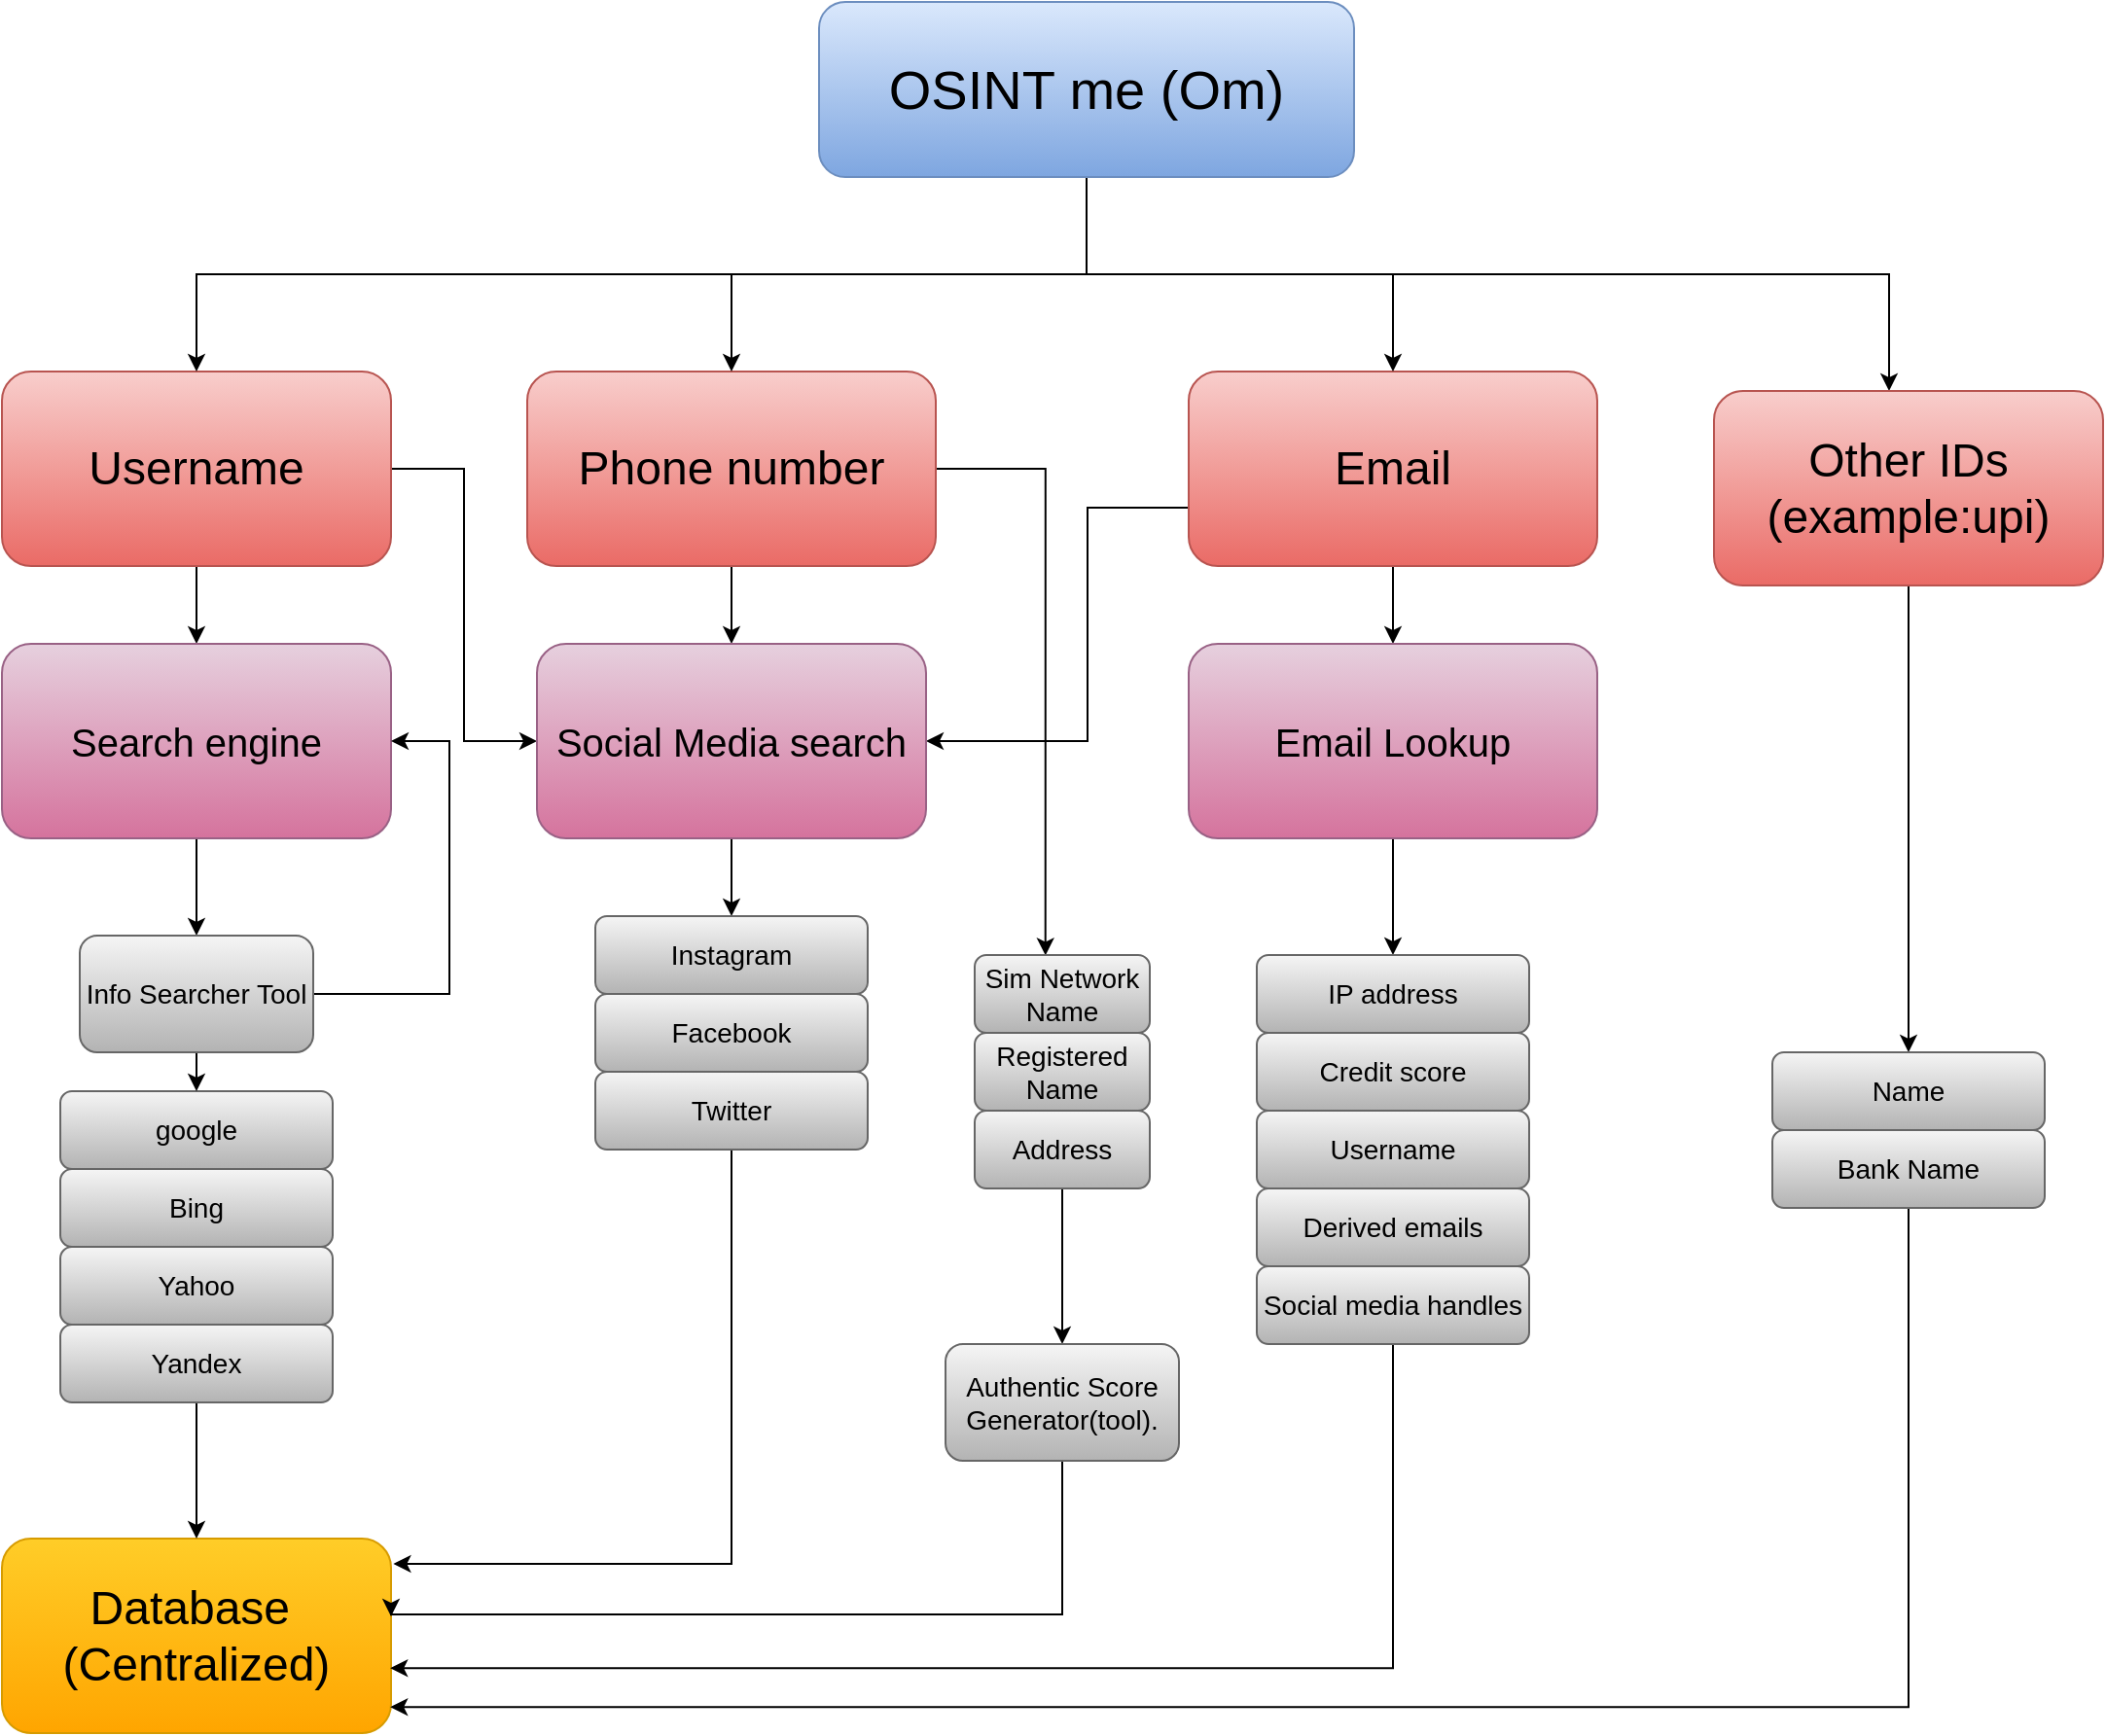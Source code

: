 <mxfile version="20.6.0" type="github">
  <diagram id="y32QRQLeE-h2w88of9bp" name="Page-1">
    <mxGraphModel dx="2333" dy="1981" grid="1" gridSize="10" guides="1" tooltips="1" connect="1" arrows="1" fold="1" page="1" pageScale="1" pageWidth="850" pageHeight="1100" math="0" shadow="0">
      <root>
        <mxCell id="0" />
        <mxCell id="1" parent="0" />
        <mxCell id="FPwjYm_Yo13kNJ0HPoff-21" style="edgeStyle=orthogonalEdgeStyle;rounded=0;orthogonalLoop=1;jettySize=auto;html=1;entryX=0.5;entryY=0;entryDx=0;entryDy=0;" parent="1" source="FPwjYm_Yo13kNJ0HPoff-1" target="FPwjYm_Yo13kNJ0HPoff-9" edge="1">
          <mxGeometry relative="1" as="geometry" />
        </mxCell>
        <mxCell id="RJ8ETu-vLiPewFTwWk4d-7" style="edgeStyle=orthogonalEdgeStyle;rounded=0;orthogonalLoop=1;jettySize=auto;html=1;entryX=0;entryY=0.5;entryDx=0;entryDy=0;" edge="1" parent="1" source="FPwjYm_Yo13kNJ0HPoff-1" target="FPwjYm_Yo13kNJ0HPoff-18">
          <mxGeometry relative="1" as="geometry" />
        </mxCell>
        <mxCell id="FPwjYm_Yo13kNJ0HPoff-1" value="&lt;font style=&quot;font-size: 24px;&quot;&gt;Username&lt;/font&gt;" style="rounded=1;whiteSpace=wrap;html=1;fillColor=#f8cecc;gradientColor=#ea6b66;strokeColor=#b85450;" parent="1" vertex="1">
          <mxGeometry x="-190" y="60" width="200" height="100" as="geometry" />
        </mxCell>
        <mxCell id="RJ8ETu-vLiPewFTwWk4d-17" style="edgeStyle=orthogonalEdgeStyle;rounded=0;orthogonalLoop=1;jettySize=auto;html=1;exitX=0.5;exitY=1;exitDx=0;exitDy=0;entryX=0.5;entryY=0;entryDx=0;entryDy=0;" edge="1" parent="1" source="FPwjYm_Yo13kNJ0HPoff-2" target="FPwjYm_Yo13kNJ0HPoff-18">
          <mxGeometry relative="1" as="geometry" />
        </mxCell>
        <mxCell id="RJ8ETu-vLiPewFTwWk4d-18" style="edgeStyle=orthogonalEdgeStyle;rounded=0;orthogonalLoop=1;jettySize=auto;html=1;entryX=0.404;entryY=0.005;entryDx=0;entryDy=0;entryPerimeter=0;" edge="1" parent="1" source="FPwjYm_Yo13kNJ0HPoff-2" target="FPwjYm_Yo13kNJ0HPoff-33">
          <mxGeometry relative="1" as="geometry" />
        </mxCell>
        <mxCell id="FPwjYm_Yo13kNJ0HPoff-2" value="&lt;font style=&quot;font-size: 24px;&quot;&gt;Phone number&lt;/font&gt;" style="rounded=1;whiteSpace=wrap;html=1;fillColor=#f8cecc;gradientColor=#ea6b66;strokeColor=#b85450;" parent="1" vertex="1">
          <mxGeometry x="80" y="60" width="210" height="100" as="geometry" />
        </mxCell>
        <mxCell id="RJ8ETu-vLiPewFTwWk4d-8" style="edgeStyle=orthogonalEdgeStyle;rounded=0;orthogonalLoop=1;jettySize=auto;html=1;entryX=1;entryY=0.5;entryDx=0;entryDy=0;" edge="1" parent="1" source="FPwjYm_Yo13kNJ0HPoff-4" target="FPwjYm_Yo13kNJ0HPoff-18">
          <mxGeometry relative="1" as="geometry">
            <Array as="points">
              <mxPoint x="368" y="130" />
              <mxPoint x="368" y="250" />
            </Array>
          </mxGeometry>
        </mxCell>
        <mxCell id="RJ8ETu-vLiPewFTwWk4d-9" style="edgeStyle=orthogonalEdgeStyle;rounded=0;orthogonalLoop=1;jettySize=auto;html=1;exitX=0.5;exitY=1;exitDx=0;exitDy=0;entryX=0.5;entryY=0;entryDx=0;entryDy=0;" edge="1" parent="1" source="FPwjYm_Yo13kNJ0HPoff-4" target="FPwjYm_Yo13kNJ0HPoff-58">
          <mxGeometry relative="1" as="geometry" />
        </mxCell>
        <mxCell id="FPwjYm_Yo13kNJ0HPoff-4" value="&lt;font style=&quot;font-size: 24px;&quot;&gt;Email&lt;/font&gt;" style="rounded=1;whiteSpace=wrap;html=1;fillColor=#f8cecc;gradientColor=#ea6b66;strokeColor=#b85450;" parent="1" vertex="1">
          <mxGeometry x="420" y="60" width="210" height="100" as="geometry" />
        </mxCell>
        <mxCell id="FPwjYm_Yo13kNJ0HPoff-6" value="&lt;font style=&quot;font-size: 24px;&quot;&gt;Database&amp;nbsp;&lt;br&gt;(Centralized)&lt;br&gt;&lt;/font&gt;" style="rounded=1;whiteSpace=wrap;html=1;fillColor=#ffcd28;gradientColor=#ffa500;strokeColor=#d79b00;" parent="1" vertex="1">
          <mxGeometry x="-190" y="660" width="200" height="100" as="geometry" />
        </mxCell>
        <mxCell id="RJ8ETu-vLiPewFTwWk4d-10" style="edgeStyle=orthogonalEdgeStyle;rounded=0;orthogonalLoop=1;jettySize=auto;html=1;entryX=0.5;entryY=0;entryDx=0;entryDy=0;" edge="1" parent="1" source="FPwjYm_Yo13kNJ0HPoff-9" target="FPwjYm_Yo13kNJ0HPoff-45">
          <mxGeometry relative="1" as="geometry" />
        </mxCell>
        <mxCell id="FPwjYm_Yo13kNJ0HPoff-9" value="&lt;font style=&quot;font-size: 20px;&quot;&gt;Search engine&lt;/font&gt;" style="rounded=1;whiteSpace=wrap;html=1;fillColor=#e6d0de;gradientColor=#d5739d;strokeColor=#996185;" parent="1" vertex="1">
          <mxGeometry x="-190" y="200" width="200" height="100" as="geometry" />
        </mxCell>
        <mxCell id="FPwjYm_Yo13kNJ0HPoff-11" value="google" style="rounded=1;whiteSpace=wrap;html=1;fillColor=#f5f5f5;gradientColor=#b3b3b3;strokeColor=#666666;fontSize=14;" parent="1" vertex="1">
          <mxGeometry x="-160" y="430" width="140" height="40" as="geometry" />
        </mxCell>
        <mxCell id="FPwjYm_Yo13kNJ0HPoff-14" value="Bing" style="rounded=1;whiteSpace=wrap;html=1;fillColor=#f5f5f5;gradientColor=#b3b3b3;strokeColor=#666666;fontSize=14;" parent="1" vertex="1">
          <mxGeometry x="-160" y="470" width="140" height="40" as="geometry" />
        </mxCell>
        <mxCell id="FPwjYm_Yo13kNJ0HPoff-15" value="Yahoo" style="rounded=1;whiteSpace=wrap;html=1;fillColor=#f5f5f5;gradientColor=#b3b3b3;strokeColor=#666666;fontSize=14;" parent="1" vertex="1">
          <mxGeometry x="-160" y="510" width="140" height="40" as="geometry" />
        </mxCell>
        <mxCell id="RJ8ETu-vLiPewFTwWk4d-27" style="edgeStyle=orthogonalEdgeStyle;rounded=0;orthogonalLoop=1;jettySize=auto;html=1;entryX=0.5;entryY=0;entryDx=0;entryDy=0;" edge="1" parent="1" source="FPwjYm_Yo13kNJ0HPoff-16" target="FPwjYm_Yo13kNJ0HPoff-6">
          <mxGeometry relative="1" as="geometry" />
        </mxCell>
        <mxCell id="FPwjYm_Yo13kNJ0HPoff-16" value="Yandex" style="rounded=1;whiteSpace=wrap;html=1;fillColor=#f5f5f5;gradientColor=#b3b3b3;strokeColor=#666666;fontSize=14;" parent="1" vertex="1">
          <mxGeometry x="-160" y="550" width="140" height="40" as="geometry" />
        </mxCell>
        <mxCell id="RJ8ETu-vLiPewFTwWk4d-16" style="edgeStyle=orthogonalEdgeStyle;rounded=0;orthogonalLoop=1;jettySize=auto;html=1;exitX=0.5;exitY=1;exitDx=0;exitDy=0;entryX=0.5;entryY=0;entryDx=0;entryDy=0;" edge="1" parent="1" source="FPwjYm_Yo13kNJ0HPoff-18" target="FPwjYm_Yo13kNJ0HPoff-20">
          <mxGeometry relative="1" as="geometry" />
        </mxCell>
        <mxCell id="FPwjYm_Yo13kNJ0HPoff-18" value="&lt;font style=&quot;font-size: 20px;&quot;&gt;Social Media search&lt;/font&gt;" style="rounded=1;whiteSpace=wrap;html=1;fillColor=#e6d0de;gradientColor=#d5739d;strokeColor=#996185;" parent="1" vertex="1">
          <mxGeometry x="85" y="200" width="200" height="100" as="geometry" />
        </mxCell>
        <mxCell id="FPwjYm_Yo13kNJ0HPoff-20" value="Instagram" style="rounded=1;whiteSpace=wrap;html=1;fillColor=#f5f5f5;gradientColor=#b3b3b3;strokeColor=#666666;fontSize=14;" parent="1" vertex="1">
          <mxGeometry x="115" y="340" width="140" height="40" as="geometry" />
        </mxCell>
        <mxCell id="FPwjYm_Yo13kNJ0HPoff-23" value="Facebook" style="rounded=1;whiteSpace=wrap;html=1;fillColor=#f5f5f5;gradientColor=#b3b3b3;strokeColor=#666666;fontSize=14;" parent="1" vertex="1">
          <mxGeometry x="115" y="380" width="140" height="40" as="geometry" />
        </mxCell>
        <mxCell id="RJ8ETu-vLiPewFTwWk4d-34" style="edgeStyle=orthogonalEdgeStyle;rounded=0;orthogonalLoop=1;jettySize=auto;html=1;exitX=0.5;exitY=1;exitDx=0;exitDy=0;entryX=1.006;entryY=0.13;entryDx=0;entryDy=0;entryPerimeter=0;" edge="1" parent="1" source="FPwjYm_Yo13kNJ0HPoff-24" target="FPwjYm_Yo13kNJ0HPoff-6">
          <mxGeometry relative="1" as="geometry">
            <Array as="points">
              <mxPoint x="185" y="673" />
            </Array>
          </mxGeometry>
        </mxCell>
        <mxCell id="FPwjYm_Yo13kNJ0HPoff-24" value="Twitter" style="rounded=1;whiteSpace=wrap;html=1;fillColor=#f5f5f5;gradientColor=#b3b3b3;strokeColor=#666666;fontSize=14;" parent="1" vertex="1">
          <mxGeometry x="115" y="420" width="140" height="40" as="geometry" />
        </mxCell>
        <mxCell id="FPwjYm_Yo13kNJ0HPoff-33" value="Sim Network Name" style="rounded=1;whiteSpace=wrap;html=1;fillColor=#f5f5f5;gradientColor=#b3b3b3;strokeColor=#666666;fontSize=14;" parent="1" vertex="1">
          <mxGeometry x="310" y="360" width="90" height="40" as="geometry" />
        </mxCell>
        <mxCell id="FPwjYm_Yo13kNJ0HPoff-34" value="Registered Name" style="rounded=1;whiteSpace=wrap;html=1;fillColor=#f5f5f5;gradientColor=#b3b3b3;strokeColor=#666666;fontSize=14;" parent="1" vertex="1">
          <mxGeometry x="310" y="400" width="90" height="40" as="geometry" />
        </mxCell>
        <mxCell id="RJ8ETu-vLiPewFTwWk4d-19" style="edgeStyle=orthogonalEdgeStyle;rounded=0;orthogonalLoop=1;jettySize=auto;html=1;exitX=0.5;exitY=1;exitDx=0;exitDy=0;entryX=0.5;entryY=0;entryDx=0;entryDy=0;" edge="1" parent="1" source="FPwjYm_Yo13kNJ0HPoff-35" target="FPwjYm_Yo13kNJ0HPoff-53">
          <mxGeometry relative="1" as="geometry" />
        </mxCell>
        <mxCell id="FPwjYm_Yo13kNJ0HPoff-35" value="Address" style="rounded=1;whiteSpace=wrap;html=1;fillColor=#f5f5f5;gradientColor=#b3b3b3;strokeColor=#666666;fontSize=14;" parent="1" vertex="1">
          <mxGeometry x="310" y="440" width="90" height="40" as="geometry" />
        </mxCell>
        <mxCell id="RJ8ETu-vLiPewFTwWk4d-13" style="edgeStyle=orthogonalEdgeStyle;rounded=0;orthogonalLoop=1;jettySize=auto;html=1;exitX=1;exitY=0.5;exitDx=0;exitDy=0;entryX=1;entryY=0.5;entryDx=0;entryDy=0;" edge="1" parent="1" source="FPwjYm_Yo13kNJ0HPoff-45" target="FPwjYm_Yo13kNJ0HPoff-9">
          <mxGeometry relative="1" as="geometry">
            <Array as="points">
              <mxPoint x="40" y="380" />
              <mxPoint x="40" y="250" />
            </Array>
          </mxGeometry>
        </mxCell>
        <mxCell id="RJ8ETu-vLiPewFTwWk4d-15" style="edgeStyle=orthogonalEdgeStyle;rounded=0;orthogonalLoop=1;jettySize=auto;html=1;exitX=0.5;exitY=1;exitDx=0;exitDy=0;entryX=0.5;entryY=0;entryDx=0;entryDy=0;" edge="1" parent="1" source="FPwjYm_Yo13kNJ0HPoff-45" target="FPwjYm_Yo13kNJ0HPoff-11">
          <mxGeometry relative="1" as="geometry" />
        </mxCell>
        <mxCell id="FPwjYm_Yo13kNJ0HPoff-45" value="Info Searcher Tool" style="rounded=1;whiteSpace=wrap;html=1;fillColor=#f5f5f5;gradientColor=#b3b3b3;strokeColor=#666666;fontSize=14;" parent="1" vertex="1">
          <mxGeometry x="-150" y="350" width="120" height="60" as="geometry" />
        </mxCell>
        <mxCell id="RJ8ETu-vLiPewFTwWk4d-36" style="edgeStyle=orthogonalEdgeStyle;rounded=0;orthogonalLoop=1;jettySize=auto;html=1;exitX=0.5;exitY=1;exitDx=0;exitDy=0;" edge="1" parent="1" source="FPwjYm_Yo13kNJ0HPoff-53">
          <mxGeometry relative="1" as="geometry">
            <mxPoint x="10" y="700" as="targetPoint" />
            <Array as="points">
              <mxPoint x="355" y="699" />
            </Array>
          </mxGeometry>
        </mxCell>
        <mxCell id="FPwjYm_Yo13kNJ0HPoff-53" value="Authentic Score Generator(tool)." style="rounded=1;whiteSpace=wrap;html=1;fillColor=#f5f5f5;gradientColor=#b3b3b3;strokeColor=#666666;fontSize=14;" parent="1" vertex="1">
          <mxGeometry x="295" y="560" width="120" height="60" as="geometry" />
        </mxCell>
        <mxCell id="RJ8ETu-vLiPewFTwWk4d-26" style="edgeStyle=orthogonalEdgeStyle;rounded=0;orthogonalLoop=1;jettySize=auto;html=1;exitX=0.5;exitY=1;exitDx=0;exitDy=0;entryX=0.5;entryY=0;entryDx=0;entryDy=0;" edge="1" parent="1" source="FPwjYm_Yo13kNJ0HPoff-58" target="FPwjYm_Yo13kNJ0HPoff-62">
          <mxGeometry relative="1" as="geometry" />
        </mxCell>
        <mxCell id="FPwjYm_Yo13kNJ0HPoff-58" value="&lt;font style=&quot;font-size: 20px;&quot;&gt;Email Lookup&lt;/font&gt;" style="rounded=1;whiteSpace=wrap;html=1;fillColor=#e6d0de;gradientColor=#d5739d;strokeColor=#996185;" parent="1" vertex="1">
          <mxGeometry x="420" y="200" width="210" height="100" as="geometry" />
        </mxCell>
        <mxCell id="FPwjYm_Yo13kNJ0HPoff-62" value="IP address" style="rounded=1;whiteSpace=wrap;html=1;fillColor=#f5f5f5;gradientColor=#b3b3b3;strokeColor=#666666;fontSize=14;" parent="1" vertex="1">
          <mxGeometry x="455" y="360" width="140" height="40" as="geometry" />
        </mxCell>
        <mxCell id="FPwjYm_Yo13kNJ0HPoff-64" value="Credit score" style="rounded=1;whiteSpace=wrap;html=1;fillColor=#f5f5f5;gradientColor=#b3b3b3;strokeColor=#666666;fontSize=14;" parent="1" vertex="1">
          <mxGeometry x="455" y="400" width="140" height="40" as="geometry" />
        </mxCell>
        <mxCell id="FPwjYm_Yo13kNJ0HPoff-65" value="Username" style="rounded=1;whiteSpace=wrap;html=1;fillColor=#f5f5f5;gradientColor=#b3b3b3;strokeColor=#666666;fontSize=14;" parent="1" vertex="1">
          <mxGeometry x="455" y="440" width="140" height="40" as="geometry" />
        </mxCell>
        <mxCell id="FPwjYm_Yo13kNJ0HPoff-66" value="Derived emails" style="rounded=1;whiteSpace=wrap;html=1;fillColor=#f5f5f5;gradientColor=#b3b3b3;strokeColor=#666666;fontSize=14;" parent="1" vertex="1">
          <mxGeometry x="455" y="480" width="140" height="40" as="geometry" />
        </mxCell>
        <mxCell id="RJ8ETu-vLiPewFTwWk4d-38" style="edgeStyle=orthogonalEdgeStyle;rounded=0;orthogonalLoop=1;jettySize=auto;html=1;entryX=0.998;entryY=0.666;entryDx=0;entryDy=0;entryPerimeter=0;" edge="1" parent="1" source="FPwjYm_Yo13kNJ0HPoff-67" target="FPwjYm_Yo13kNJ0HPoff-6">
          <mxGeometry relative="1" as="geometry">
            <Array as="points">
              <mxPoint x="525" y="727" />
            </Array>
          </mxGeometry>
        </mxCell>
        <mxCell id="FPwjYm_Yo13kNJ0HPoff-67" value="Social media handles" style="rounded=1;whiteSpace=wrap;html=1;fontSize=14;fillColor=#f5f5f5;gradientColor=#b3b3b3;strokeColor=#666666;" parent="1" vertex="1">
          <mxGeometry x="455" y="520" width="140" height="40" as="geometry" />
        </mxCell>
        <mxCell id="RJ8ETu-vLiPewFTwWk4d-3" style="edgeStyle=orthogonalEdgeStyle;rounded=0;orthogonalLoop=1;jettySize=auto;html=1;entryX=0.5;entryY=0;entryDx=0;entryDy=0;" edge="1" parent="1" source="FPwjYm_Yo13kNJ0HPoff-72" target="FPwjYm_Yo13kNJ0HPoff-2">
          <mxGeometry relative="1" as="geometry" />
        </mxCell>
        <mxCell id="RJ8ETu-vLiPewFTwWk4d-4" style="edgeStyle=orthogonalEdgeStyle;rounded=0;orthogonalLoop=1;jettySize=auto;html=1;entryX=0.5;entryY=0;entryDx=0;entryDy=0;" edge="1" parent="1" source="FPwjYm_Yo13kNJ0HPoff-72" target="FPwjYm_Yo13kNJ0HPoff-4">
          <mxGeometry relative="1" as="geometry" />
        </mxCell>
        <mxCell id="RJ8ETu-vLiPewFTwWk4d-5" style="edgeStyle=orthogonalEdgeStyle;rounded=0;orthogonalLoop=1;jettySize=auto;html=1;" edge="1" parent="1" source="FPwjYm_Yo13kNJ0HPoff-72" target="RJ8ETu-vLiPewFTwWk4d-1">
          <mxGeometry relative="1" as="geometry">
            <Array as="points">
              <mxPoint x="368" y="10" />
              <mxPoint x="780" y="10" />
            </Array>
          </mxGeometry>
        </mxCell>
        <mxCell id="RJ8ETu-vLiPewFTwWk4d-6" style="edgeStyle=orthogonalEdgeStyle;rounded=0;orthogonalLoop=1;jettySize=auto;html=1;entryX=0.5;entryY=0;entryDx=0;entryDy=0;" edge="1" parent="1" source="FPwjYm_Yo13kNJ0HPoff-72" target="FPwjYm_Yo13kNJ0HPoff-1">
          <mxGeometry relative="1" as="geometry">
            <Array as="points">
              <mxPoint x="368" y="10" />
              <mxPoint x="-90" y="10" />
            </Array>
          </mxGeometry>
        </mxCell>
        <mxCell id="FPwjYm_Yo13kNJ0HPoff-72" value="&lt;font style=&quot;font-size: 28px;&quot;&gt;OSINT me (Om)&lt;/font&gt;" style="rounded=1;whiteSpace=wrap;html=1;fillColor=#dae8fc;gradientColor=#7ea6e0;strokeColor=#6c8ebf;" parent="1" vertex="1">
          <mxGeometry x="230" y="-130" width="275" height="90" as="geometry" />
        </mxCell>
        <mxCell id="RJ8ETu-vLiPewFTwWk4d-24" style="edgeStyle=orthogonalEdgeStyle;rounded=0;orthogonalLoop=1;jettySize=auto;html=1;" edge="1" parent="1" source="RJ8ETu-vLiPewFTwWk4d-1" target="RJ8ETu-vLiPewFTwWk4d-22">
          <mxGeometry relative="1" as="geometry" />
        </mxCell>
        <mxCell id="RJ8ETu-vLiPewFTwWk4d-1" value="&lt;span style=&quot;font-size: 24px;&quot;&gt;Other IDs&lt;br&gt;(example:upi)&lt;br&gt;&lt;/span&gt;" style="rounded=1;whiteSpace=wrap;html=1;fillColor=#f8cecc;gradientColor=#ea6b66;strokeColor=#b85450;" vertex="1" parent="1">
          <mxGeometry x="690" y="70" width="200" height="100" as="geometry" />
        </mxCell>
        <mxCell id="RJ8ETu-vLiPewFTwWk4d-22" value="Name" style="rounded=1;whiteSpace=wrap;html=1;fillColor=#f5f5f5;gradientColor=#b3b3b3;strokeColor=#666666;fontSize=14;" vertex="1" parent="1">
          <mxGeometry x="720" y="410" width="140" height="40" as="geometry" />
        </mxCell>
        <mxCell id="RJ8ETu-vLiPewFTwWk4d-39" style="edgeStyle=orthogonalEdgeStyle;rounded=0;orthogonalLoop=1;jettySize=auto;html=1;exitX=0.5;exitY=1;exitDx=0;exitDy=0;entryX=0.998;entryY=0.866;entryDx=0;entryDy=0;entryPerimeter=0;" edge="1" parent="1" source="RJ8ETu-vLiPewFTwWk4d-23" target="FPwjYm_Yo13kNJ0HPoff-6">
          <mxGeometry relative="1" as="geometry" />
        </mxCell>
        <mxCell id="RJ8ETu-vLiPewFTwWk4d-23" value="Bank Name" style="rounded=1;whiteSpace=wrap;html=1;fillColor=#f5f5f5;gradientColor=#b3b3b3;strokeColor=#666666;fontSize=14;" vertex="1" parent="1">
          <mxGeometry x="720" y="450" width="140" height="40" as="geometry" />
        </mxCell>
        <mxCell id="RJ8ETu-vLiPewFTwWk4d-25" style="edgeStyle=orthogonalEdgeStyle;rounded=0;orthogonalLoop=1;jettySize=auto;html=1;exitX=0.5;exitY=1;exitDx=0;exitDy=0;" edge="1" parent="1" source="FPwjYm_Yo13kNJ0HPoff-24" target="FPwjYm_Yo13kNJ0HPoff-24">
          <mxGeometry relative="1" as="geometry" />
        </mxCell>
      </root>
    </mxGraphModel>
  </diagram>
</mxfile>
